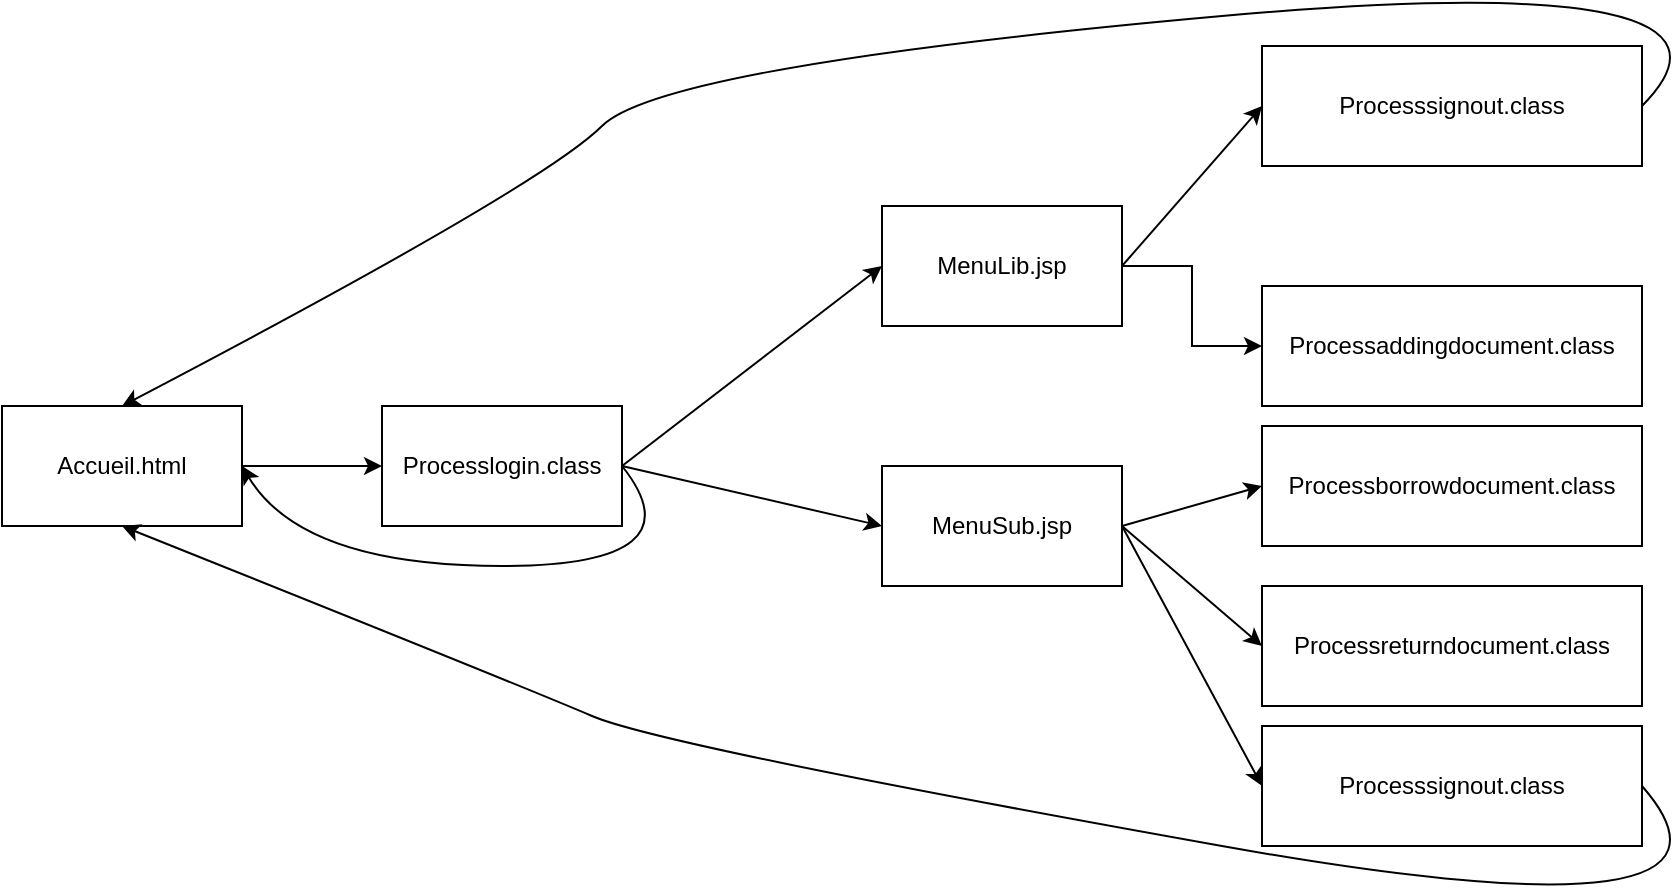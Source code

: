 <mxfile version="17.2.4" type="device"><diagram id="iLm8Yv-F02TL4TFn7Y56" name="Page-1"><mxGraphModel dx="1038" dy="571" grid="1" gridSize="10" guides="1" tooltips="1" connect="1" arrows="1" fold="1" page="1" pageScale="1" pageWidth="850" pageHeight="1100" math="0" shadow="0"><root><mxCell id="0"/><mxCell id="1" parent="0"/><mxCell id="dKwfE_ovk43mlSsnydjt-1" value="Accueil.html" style="rounded=0;whiteSpace=wrap;html=1;" vertex="1" parent="1"><mxGeometry y="220" width="120" height="60" as="geometry"/></mxCell><mxCell id="dKwfE_ovk43mlSsnydjt-2" value="MenuSub.jsp" style="rounded=0;whiteSpace=wrap;html=1;" vertex="1" parent="1"><mxGeometry x="440" y="250" width="120" height="60" as="geometry"/></mxCell><mxCell id="dKwfE_ovk43mlSsnydjt-11" style="edgeStyle=orthogonalEdgeStyle;rounded=0;orthogonalLoop=1;jettySize=auto;html=1;" edge="1" parent="1" source="dKwfE_ovk43mlSsnydjt-3" target="dKwfE_ovk43mlSsnydjt-9"><mxGeometry relative="1" as="geometry"/></mxCell><mxCell id="dKwfE_ovk43mlSsnydjt-3" value="MenuLib.jsp" style="rounded=0;whiteSpace=wrap;html=1;" vertex="1" parent="1"><mxGeometry x="440" y="120" width="120" height="60" as="geometry"/></mxCell><mxCell id="dKwfE_ovk43mlSsnydjt-4" value="Processlogin.class" style="rounded=0;whiteSpace=wrap;html=1;" vertex="1" parent="1"><mxGeometry x="190" y="220" width="120" height="60" as="geometry"/></mxCell><mxCell id="dKwfE_ovk43mlSsnydjt-5" value="" style="endArrow=classic;html=1;rounded=0;exitX=1;exitY=0.5;exitDx=0;exitDy=0;entryX=0;entryY=0.5;entryDx=0;entryDy=0;" edge="1" parent="1" source="dKwfE_ovk43mlSsnydjt-1" target="dKwfE_ovk43mlSsnydjt-4"><mxGeometry width="50" height="50" relative="1" as="geometry"><mxPoint x="330" y="320" as="sourcePoint"/><mxPoint x="380" y="270" as="targetPoint"/></mxGeometry></mxCell><mxCell id="dKwfE_ovk43mlSsnydjt-6" value="" style="endArrow=classic;html=1;rounded=0;exitX=1;exitY=0.5;exitDx=0;exitDy=0;entryX=0;entryY=0.5;entryDx=0;entryDy=0;" edge="1" parent="1" source="dKwfE_ovk43mlSsnydjt-4" target="dKwfE_ovk43mlSsnydjt-3"><mxGeometry width="50" height="50" relative="1" as="geometry"><mxPoint x="330" y="320" as="sourcePoint"/><mxPoint x="380" y="270" as="targetPoint"/></mxGeometry></mxCell><mxCell id="dKwfE_ovk43mlSsnydjt-7" value="" style="endArrow=classic;html=1;rounded=0;exitX=1;exitY=0.5;exitDx=0;exitDy=0;entryX=0;entryY=0.5;entryDx=0;entryDy=0;" edge="1" parent="1" source="dKwfE_ovk43mlSsnydjt-4" target="dKwfE_ovk43mlSsnydjt-2"><mxGeometry width="50" height="50" relative="1" as="geometry"><mxPoint x="320" y="260" as="sourcePoint"/><mxPoint x="450" y="160" as="targetPoint"/></mxGeometry></mxCell><mxCell id="dKwfE_ovk43mlSsnydjt-8" value="" style="curved=1;endArrow=classic;html=1;rounded=0;exitX=1;exitY=0.5;exitDx=0;exitDy=0;entryX=1;entryY=0.5;entryDx=0;entryDy=0;" edge="1" parent="1" source="dKwfE_ovk43mlSsnydjt-4" target="dKwfE_ovk43mlSsnydjt-1"><mxGeometry width="50" height="50" relative="1" as="geometry"><mxPoint x="330" y="320" as="sourcePoint"/><mxPoint x="380" y="270" as="targetPoint"/><Array as="points"><mxPoint x="350" y="300"/><mxPoint x="150" y="300"/></Array></mxGeometry></mxCell><mxCell id="dKwfE_ovk43mlSsnydjt-9" value="Processaddingdocument.class" style="rounded=0;whiteSpace=wrap;html=1;" vertex="1" parent="1"><mxGeometry x="630" y="160" width="190" height="60" as="geometry"/></mxCell><mxCell id="dKwfE_ovk43mlSsnydjt-12" value="Processsignout.class" style="rounded=0;whiteSpace=wrap;html=1;" vertex="1" parent="1"><mxGeometry x="630" y="40" width="190" height="60" as="geometry"/></mxCell><mxCell id="dKwfE_ovk43mlSsnydjt-13" value="" style="endArrow=classic;html=1;rounded=0;exitX=1;exitY=0.5;exitDx=0;exitDy=0;entryX=0;entryY=0.5;entryDx=0;entryDy=0;" edge="1" parent="1" source="dKwfE_ovk43mlSsnydjt-3" target="dKwfE_ovk43mlSsnydjt-12"><mxGeometry width="50" height="50" relative="1" as="geometry"><mxPoint x="440" y="320" as="sourcePoint"/><mxPoint x="490" y="270" as="targetPoint"/></mxGeometry></mxCell><mxCell id="dKwfE_ovk43mlSsnydjt-14" value="" style="curved=1;endArrow=classic;html=1;rounded=0;exitX=1;exitY=0.5;exitDx=0;exitDy=0;entryX=0.5;entryY=0;entryDx=0;entryDy=0;" edge="1" parent="1" source="dKwfE_ovk43mlSsnydjt-12" target="dKwfE_ovk43mlSsnydjt-1"><mxGeometry width="50" height="50" relative="1" as="geometry"><mxPoint x="440" y="320" as="sourcePoint"/><mxPoint x="490" y="270" as="targetPoint"/><Array as="points"><mxPoint x="890"/><mxPoint x="330" y="50"/><mxPoint x="270" y="110"/></Array></mxGeometry></mxCell><mxCell id="dKwfE_ovk43mlSsnydjt-15" value="Processborrowdocument.class" style="rounded=0;whiteSpace=wrap;html=1;" vertex="1" parent="1"><mxGeometry x="630" y="230" width="190" height="60" as="geometry"/></mxCell><mxCell id="dKwfE_ovk43mlSsnydjt-16" value="" style="endArrow=classic;html=1;rounded=0;exitX=1;exitY=0.5;exitDx=0;exitDy=0;entryX=0;entryY=0.5;entryDx=0;entryDy=0;" edge="1" parent="1" source="dKwfE_ovk43mlSsnydjt-2" target="dKwfE_ovk43mlSsnydjt-15"><mxGeometry width="50" height="50" relative="1" as="geometry"><mxPoint x="440" y="210" as="sourcePoint"/><mxPoint x="490" y="160" as="targetPoint"/></mxGeometry></mxCell><mxCell id="dKwfE_ovk43mlSsnydjt-17" value="Processreturndocument.class" style="rounded=0;whiteSpace=wrap;html=1;" vertex="1" parent="1"><mxGeometry x="630" y="310" width="190" height="60" as="geometry"/></mxCell><mxCell id="dKwfE_ovk43mlSsnydjt-18" value="" style="endArrow=classic;html=1;rounded=0;exitX=1;exitY=0.5;exitDx=0;exitDy=0;entryX=0;entryY=0.5;entryDx=0;entryDy=0;" edge="1" parent="1" source="dKwfE_ovk43mlSsnydjt-2" target="dKwfE_ovk43mlSsnydjt-17"><mxGeometry width="50" height="50" relative="1" as="geometry"><mxPoint x="570" y="290" as="sourcePoint"/><mxPoint x="640" y="270" as="targetPoint"/></mxGeometry></mxCell><mxCell id="dKwfE_ovk43mlSsnydjt-19" value="Processsignout.class" style="rounded=0;whiteSpace=wrap;html=1;" vertex="1" parent="1"><mxGeometry x="630" y="380" width="190" height="60" as="geometry"/></mxCell><mxCell id="dKwfE_ovk43mlSsnydjt-20" value="" style="curved=1;endArrow=classic;html=1;rounded=0;exitX=1;exitY=0.5;exitDx=0;exitDy=0;entryX=0.5;entryY=1;entryDx=0;entryDy=0;" edge="1" parent="1" source="dKwfE_ovk43mlSsnydjt-19" target="dKwfE_ovk43mlSsnydjt-1"><mxGeometry width="50" height="50" relative="1" as="geometry"><mxPoint x="440" y="660" as="sourcePoint"/><mxPoint x="60" y="560" as="targetPoint"/><Array as="points"><mxPoint x="890" y="490"/><mxPoint x="330" y="390"/><mxPoint x="260" y="360"/></Array></mxGeometry></mxCell><mxCell id="dKwfE_ovk43mlSsnydjt-21" value="" style="endArrow=classic;html=1;rounded=0;exitX=1;exitY=0.5;exitDx=0;exitDy=0;entryX=0;entryY=0.5;entryDx=0;entryDy=0;" edge="1" parent="1" source="dKwfE_ovk43mlSsnydjt-2" target="dKwfE_ovk43mlSsnydjt-19"><mxGeometry width="50" height="50" relative="1" as="geometry"><mxPoint x="570" y="290" as="sourcePoint"/><mxPoint x="640" y="350" as="targetPoint"/></mxGeometry></mxCell></root></mxGraphModel></diagram></mxfile>